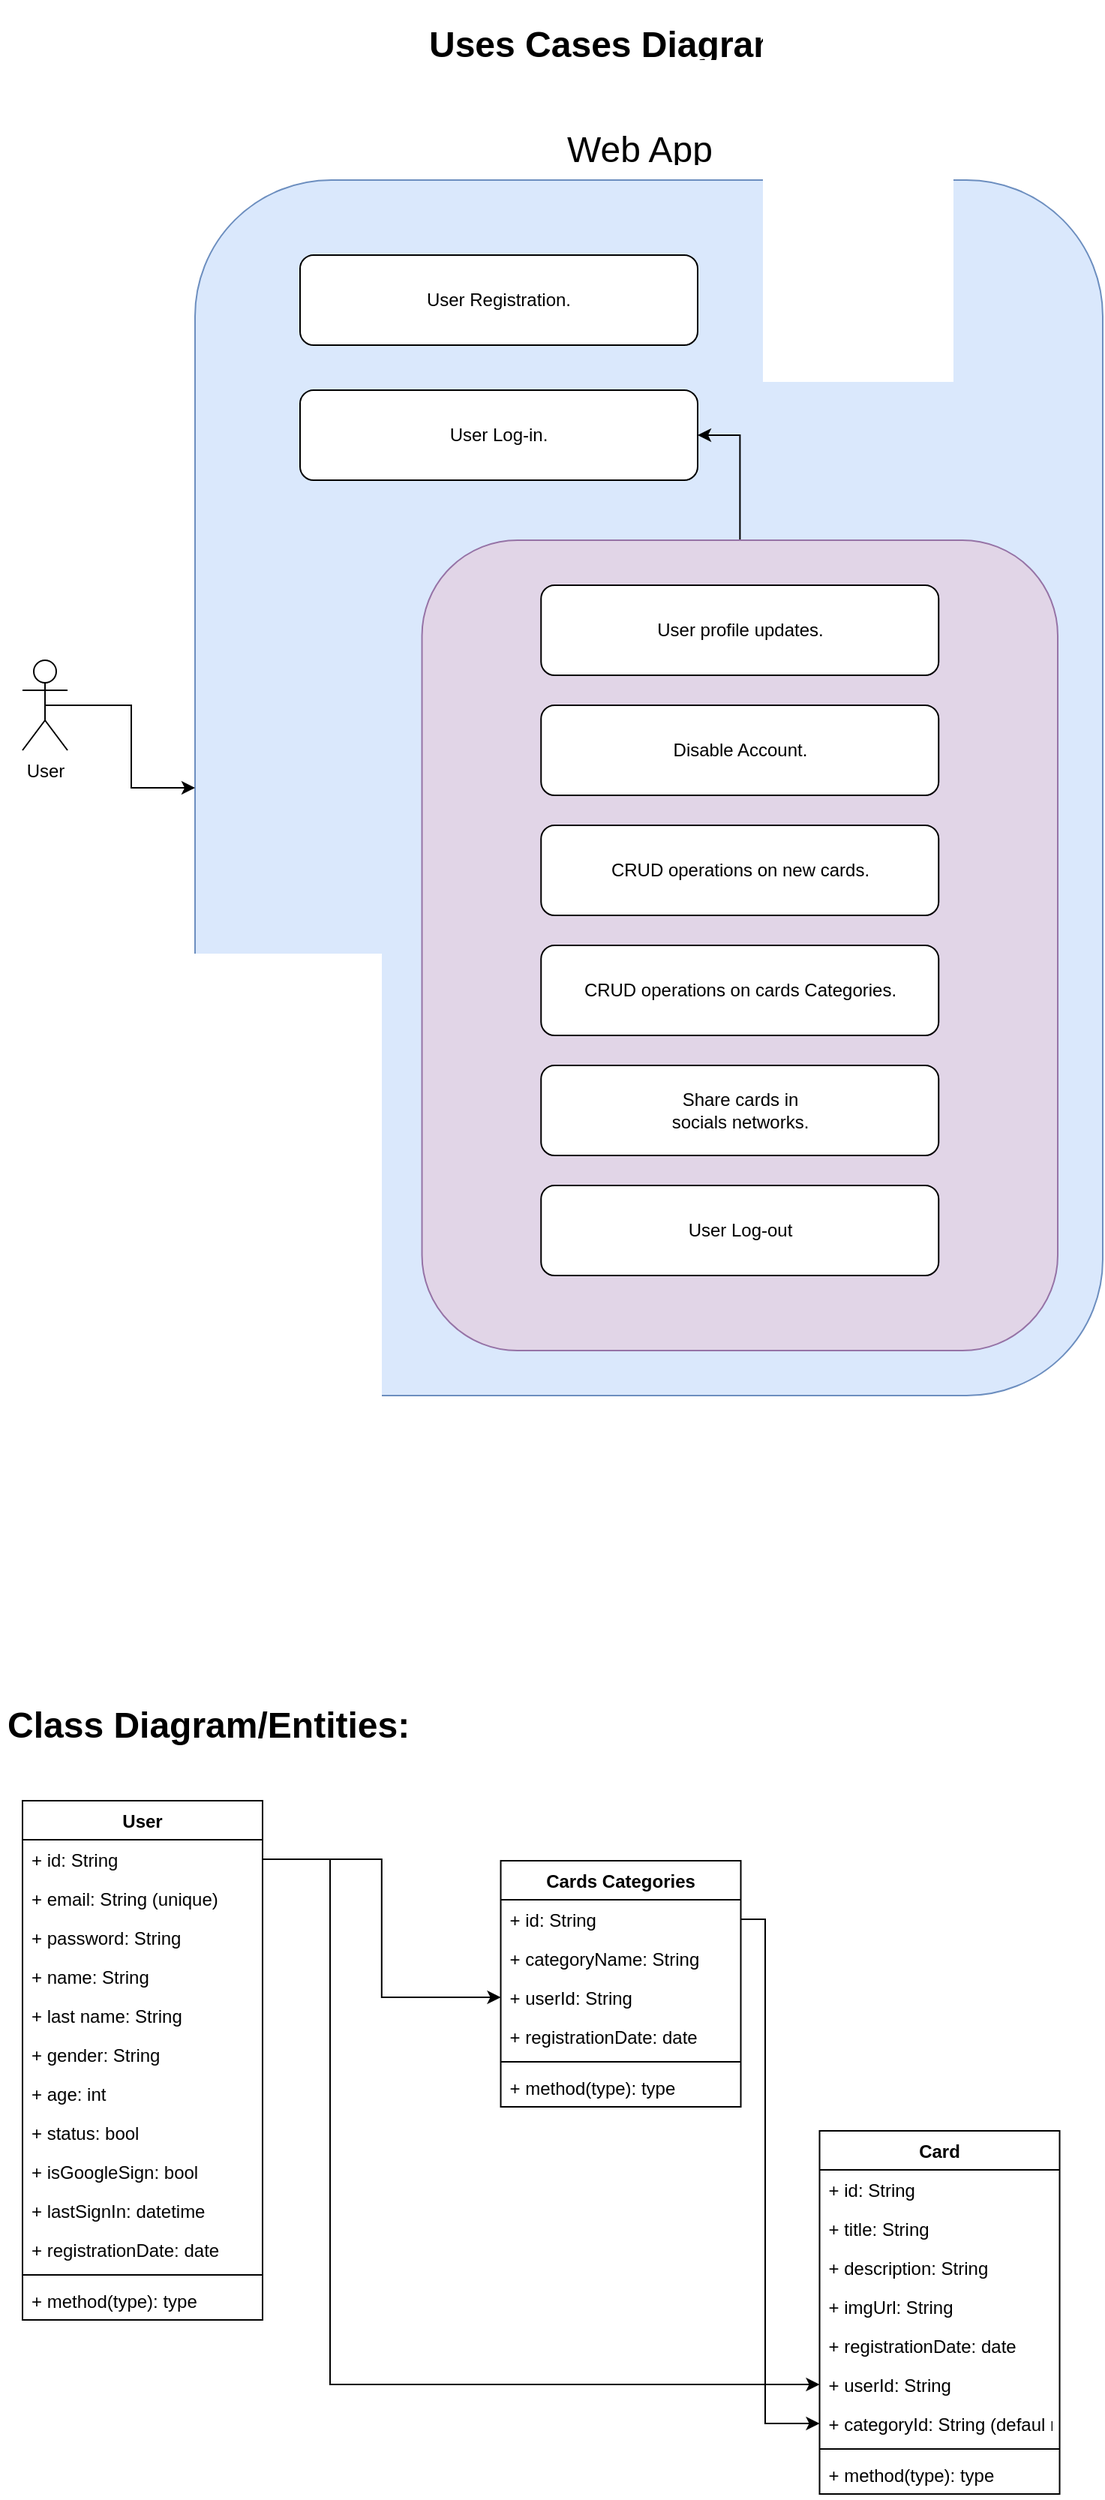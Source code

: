 <mxfile version="16.6.1" type="device"><diagram id="hqydYOj88njGJQ5bZAyL" name="Page-1"><mxGraphModel dx="1240" dy="643" grid="1" gridSize="10" guides="1" tooltips="1" connect="1" arrows="1" fold="1" page="1" pageScale="1" pageWidth="850" pageHeight="1100" math="0" shadow="0"><root><mxCell id="0"/><mxCell id="1" parent="0"/><mxCell id="1XjW4-CQzOCEq3eOHZVf-1" value="" style="rounded=1;whiteSpace=wrap;html=1;fillColor=#dae8fc;strokeColor=#6c8ebf;" vertex="1" parent="1"><mxGeometry x="160" y="150" width="605" height="810" as="geometry"/></mxCell><mxCell id="1XjW4-CQzOCEq3eOHZVf-2" value="&lt;h1&gt;&lt;span style=&quot;font-weight: normal&quot;&gt;Web App&lt;/span&gt;&lt;/h1&gt;" style="text;html=1;strokeColor=none;fillColor=none;spacing=5;spacingTop=-20;whiteSpace=wrap;overflow=hidden;rounded=0;" vertex="1" parent="1"><mxGeometry x="402.5" y="110" width="120" height="30" as="geometry"/></mxCell><mxCell id="1XjW4-CQzOCEq3eOHZVf-3" value="User Registration." style="rounded=1;whiteSpace=wrap;html=1;" vertex="1" parent="1"><mxGeometry x="230" y="200" width="265" height="60" as="geometry"/></mxCell><mxCell id="1XjW4-CQzOCEq3eOHZVf-4" value="User Log-in." style="rounded=1;whiteSpace=wrap;html=1;" vertex="1" parent="1"><mxGeometry x="230" y="290" width="265" height="60" as="geometry"/></mxCell><mxCell id="1XjW4-CQzOCEq3eOHZVf-13" style="edgeStyle=orthogonalEdgeStyle;rounded=0;orthogonalLoop=1;jettySize=auto;html=1;exitX=0.5;exitY=0.5;exitDx=0;exitDy=0;exitPerimeter=0;" edge="1" parent="1" source="1XjW4-CQzOCEq3eOHZVf-6" target="1XjW4-CQzOCEq3eOHZVf-1"><mxGeometry relative="1" as="geometry"/></mxCell><mxCell id="1XjW4-CQzOCEq3eOHZVf-6" value="User" style="shape=umlActor;verticalLabelPosition=bottom;verticalAlign=top;html=1;outlineConnect=0;" vertex="1" parent="1"><mxGeometry x="45" y="470" width="30" height="60" as="geometry"/></mxCell><mxCell id="1XjW4-CQzOCEq3eOHZVf-8" style="edgeStyle=orthogonalEdgeStyle;rounded=0;orthogonalLoop=1;jettySize=auto;html=1;entryX=1;entryY=0.5;entryDx=0;entryDy=0;" edge="1" parent="1" source="1XjW4-CQzOCEq3eOHZVf-7" target="1XjW4-CQzOCEq3eOHZVf-4"><mxGeometry relative="1" as="geometry"/></mxCell><mxCell id="1XjW4-CQzOCEq3eOHZVf-7" value="" style="rounded=1;whiteSpace=wrap;html=1;fillColor=#e1d5e7;strokeColor=#9673a6;" vertex="1" parent="1"><mxGeometry x="311.26" y="390" width="423.75" height="540" as="geometry"/></mxCell><mxCell id="1XjW4-CQzOCEq3eOHZVf-5" value="User profile updates." style="rounded=1;whiteSpace=wrap;html=1;" vertex="1" parent="1"><mxGeometry x="390.63" y="420" width="265" height="60" as="geometry"/></mxCell><mxCell id="1XjW4-CQzOCEq3eOHZVf-9" value="Disable Account." style="rounded=1;whiteSpace=wrap;html=1;" vertex="1" parent="1"><mxGeometry x="390.63" y="500" width="265" height="60" as="geometry"/></mxCell><mxCell id="1XjW4-CQzOCEq3eOHZVf-10" value="CRUD operations on new cards." style="rounded=1;whiteSpace=wrap;html=1;" vertex="1" parent="1"><mxGeometry x="390.63" y="580" width="265" height="60" as="geometry"/></mxCell><mxCell id="1XjW4-CQzOCEq3eOHZVf-11" value="User Log-out" style="rounded=1;whiteSpace=wrap;html=1;" vertex="1" parent="1"><mxGeometry x="390.63" y="820" width="265" height="60" as="geometry"/></mxCell><mxCell id="1XjW4-CQzOCEq3eOHZVf-12" value="Share cards in&lt;br&gt;socials networks." style="rounded=1;whiteSpace=wrap;html=1;" vertex="1" parent="1"><mxGeometry x="390.63" y="740" width="265" height="60" as="geometry"/></mxCell><mxCell id="1XjW4-CQzOCEq3eOHZVf-15" value="&lt;h1&gt;Class Diagram/Entities:&lt;/h1&gt;" style="text;html=1;strokeColor=none;fillColor=none;spacing=5;spacingTop=-20;whiteSpace=wrap;overflow=hidden;rounded=0;" vertex="1" parent="1"><mxGeometry x="30" y="1160" width="315" height="40" as="geometry"/></mxCell><mxCell id="1XjW4-CQzOCEq3eOHZVf-16" value="&lt;h1&gt;Uses Cases Diagram:&lt;/h1&gt;" style="text;html=1;strokeColor=none;fillColor=none;spacing=5;spacingTop=-20;whiteSpace=wrap;overflow=hidden;rounded=0;" vertex="1" parent="1"><mxGeometry x="311.26" y="40" width="265" height="30" as="geometry"/></mxCell><mxCell id="1XjW4-CQzOCEq3eOHZVf-18" value="User" style="swimlane;fontStyle=1;align=center;verticalAlign=top;childLayout=stackLayout;horizontal=1;startSize=26;horizontalStack=0;resizeParent=1;resizeParentMax=0;resizeLast=0;collapsible=1;marginBottom=0;" vertex="1" parent="1"><mxGeometry x="45" y="1230" width="160" height="346" as="geometry"/></mxCell><mxCell id="1XjW4-CQzOCEq3eOHZVf-35" value="+ id: String" style="text;strokeColor=none;fillColor=none;align=left;verticalAlign=top;spacingLeft=4;spacingRight=4;overflow=hidden;rotatable=0;points=[[0,0.5],[1,0.5]];portConstraint=eastwest;" vertex="1" parent="1XjW4-CQzOCEq3eOHZVf-18"><mxGeometry y="26" width="160" height="26" as="geometry"/></mxCell><mxCell id="1XjW4-CQzOCEq3eOHZVf-19" value="+ email: String (unique)" style="text;strokeColor=none;fillColor=none;align=left;verticalAlign=top;spacingLeft=4;spacingRight=4;overflow=hidden;rotatable=0;points=[[0,0.5],[1,0.5]];portConstraint=eastwest;" vertex="1" parent="1XjW4-CQzOCEq3eOHZVf-18"><mxGeometry y="52" width="160" height="26" as="geometry"/></mxCell><mxCell id="1XjW4-CQzOCEq3eOHZVf-23" value="+ password: String" style="text;strokeColor=none;fillColor=none;align=left;verticalAlign=top;spacingLeft=4;spacingRight=4;overflow=hidden;rotatable=0;points=[[0,0.5],[1,0.5]];portConstraint=eastwest;" vertex="1" parent="1XjW4-CQzOCEq3eOHZVf-18"><mxGeometry y="78" width="160" height="26" as="geometry"/></mxCell><mxCell id="1XjW4-CQzOCEq3eOHZVf-24" value="+ name: String" style="text;strokeColor=none;fillColor=none;align=left;verticalAlign=top;spacingLeft=4;spacingRight=4;overflow=hidden;rotatable=0;points=[[0,0.5],[1,0.5]];portConstraint=eastwest;" vertex="1" parent="1XjW4-CQzOCEq3eOHZVf-18"><mxGeometry y="104" width="160" height="26" as="geometry"/></mxCell><mxCell id="1XjW4-CQzOCEq3eOHZVf-25" value="+ last name: String" style="text;strokeColor=none;fillColor=none;align=left;verticalAlign=top;spacingLeft=4;spacingRight=4;overflow=hidden;rotatable=0;points=[[0,0.5],[1,0.5]];portConstraint=eastwest;" vertex="1" parent="1XjW4-CQzOCEq3eOHZVf-18"><mxGeometry y="130" width="160" height="26" as="geometry"/></mxCell><mxCell id="1XjW4-CQzOCEq3eOHZVf-29" value="+ gender: String" style="text;strokeColor=none;fillColor=none;align=left;verticalAlign=top;spacingLeft=4;spacingRight=4;overflow=hidden;rotatable=0;points=[[0,0.5],[1,0.5]];portConstraint=eastwest;" vertex="1" parent="1XjW4-CQzOCEq3eOHZVf-18"><mxGeometry y="156" width="160" height="26" as="geometry"/></mxCell><mxCell id="1XjW4-CQzOCEq3eOHZVf-30" value="+ age: int" style="text;strokeColor=none;fillColor=none;align=left;verticalAlign=top;spacingLeft=4;spacingRight=4;overflow=hidden;rotatable=0;points=[[0,0.5],[1,0.5]];portConstraint=eastwest;" vertex="1" parent="1XjW4-CQzOCEq3eOHZVf-18"><mxGeometry y="182" width="160" height="26" as="geometry"/></mxCell><mxCell id="1XjW4-CQzOCEq3eOHZVf-26" value="+ status: bool" style="text;strokeColor=none;fillColor=none;align=left;verticalAlign=top;spacingLeft=4;spacingRight=4;overflow=hidden;rotatable=0;points=[[0,0.5],[1,0.5]];portConstraint=eastwest;" vertex="1" parent="1XjW4-CQzOCEq3eOHZVf-18"><mxGeometry y="208" width="160" height="26" as="geometry"/></mxCell><mxCell id="1XjW4-CQzOCEq3eOHZVf-27" value="+ isGoogleSign: bool" style="text;strokeColor=none;fillColor=none;align=left;verticalAlign=top;spacingLeft=4;spacingRight=4;overflow=hidden;rotatable=0;points=[[0,0.5],[1,0.5]];portConstraint=eastwest;" vertex="1" parent="1XjW4-CQzOCEq3eOHZVf-18"><mxGeometry y="234" width="160" height="26" as="geometry"/></mxCell><mxCell id="1XjW4-CQzOCEq3eOHZVf-56" value="+ lastSignIn: datetime" style="text;strokeColor=none;fillColor=none;align=left;verticalAlign=top;spacingLeft=4;spacingRight=4;overflow=hidden;rotatable=0;points=[[0,0.5],[1,0.5]];portConstraint=eastwest;" vertex="1" parent="1XjW4-CQzOCEq3eOHZVf-18"><mxGeometry y="260" width="160" height="26" as="geometry"/></mxCell><mxCell id="1XjW4-CQzOCEq3eOHZVf-28" value="+ registrationDate: date" style="text;strokeColor=none;fillColor=none;align=left;verticalAlign=top;spacingLeft=4;spacingRight=4;overflow=hidden;rotatable=0;points=[[0,0.5],[1,0.5]];portConstraint=eastwest;" vertex="1" parent="1XjW4-CQzOCEq3eOHZVf-18"><mxGeometry y="286" width="160" height="26" as="geometry"/></mxCell><mxCell id="1XjW4-CQzOCEq3eOHZVf-20" value="" style="line;strokeWidth=1;fillColor=none;align=left;verticalAlign=middle;spacingTop=-1;spacingLeft=3;spacingRight=3;rotatable=0;labelPosition=right;points=[];portConstraint=eastwest;" vertex="1" parent="1XjW4-CQzOCEq3eOHZVf-18"><mxGeometry y="312" width="160" height="8" as="geometry"/></mxCell><mxCell id="1XjW4-CQzOCEq3eOHZVf-21" value="+ method(type): type" style="text;strokeColor=none;fillColor=none;align=left;verticalAlign=top;spacingLeft=4;spacingRight=4;overflow=hidden;rotatable=0;points=[[0,0.5],[1,0.5]];portConstraint=eastwest;" vertex="1" parent="1XjW4-CQzOCEq3eOHZVf-18"><mxGeometry y="320" width="160" height="26" as="geometry"/></mxCell><mxCell id="1XjW4-CQzOCEq3eOHZVf-22" style="edgeStyle=orthogonalEdgeStyle;rounded=0;orthogonalLoop=1;jettySize=auto;html=1;exitX=0.5;exitY=1;exitDx=0;exitDy=0;" edge="1" parent="1" source="1XjW4-CQzOCEq3eOHZVf-16" target="1XjW4-CQzOCEq3eOHZVf-16"><mxGeometry relative="1" as="geometry"/></mxCell><mxCell id="1XjW4-CQzOCEq3eOHZVf-31" value="Card" style="swimlane;fontStyle=1;align=center;verticalAlign=top;childLayout=stackLayout;horizontal=1;startSize=26;horizontalStack=0;resizeParent=1;resizeParentMax=0;resizeLast=0;collapsible=1;marginBottom=0;" vertex="1" parent="1"><mxGeometry x="576.26" y="1450" width="160" height="242" as="geometry"/></mxCell><mxCell id="1XjW4-CQzOCEq3eOHZVf-32" value="+ id: String" style="text;strokeColor=none;fillColor=none;align=left;verticalAlign=top;spacingLeft=4;spacingRight=4;overflow=hidden;rotatable=0;points=[[0,0.5],[1,0.5]];portConstraint=eastwest;" vertex="1" parent="1XjW4-CQzOCEq3eOHZVf-31"><mxGeometry y="26" width="160" height="26" as="geometry"/></mxCell><mxCell id="1XjW4-CQzOCEq3eOHZVf-36" value="+ title: String" style="text;strokeColor=none;fillColor=none;align=left;verticalAlign=top;spacingLeft=4;spacingRight=4;overflow=hidden;rotatable=0;points=[[0,0.5],[1,0.5]];portConstraint=eastwest;" vertex="1" parent="1XjW4-CQzOCEq3eOHZVf-31"><mxGeometry y="52" width="160" height="26" as="geometry"/></mxCell><mxCell id="1XjW4-CQzOCEq3eOHZVf-37" value="+ description: String" style="text;strokeColor=none;fillColor=none;align=left;verticalAlign=top;spacingLeft=4;spacingRight=4;overflow=hidden;rotatable=0;points=[[0,0.5],[1,0.5]];portConstraint=eastwest;" vertex="1" parent="1XjW4-CQzOCEq3eOHZVf-31"><mxGeometry y="78" width="160" height="26" as="geometry"/></mxCell><mxCell id="1XjW4-CQzOCEq3eOHZVf-38" value="+ imgUrl: String" style="text;strokeColor=none;fillColor=none;align=left;verticalAlign=top;spacingLeft=4;spacingRight=4;overflow=hidden;rotatable=0;points=[[0,0.5],[1,0.5]];portConstraint=eastwest;" vertex="1" parent="1XjW4-CQzOCEq3eOHZVf-31"><mxGeometry y="104" width="160" height="26" as="geometry"/></mxCell><mxCell id="1XjW4-CQzOCEq3eOHZVf-39" value="+ registrationDate: date" style="text;strokeColor=none;fillColor=none;align=left;verticalAlign=top;spacingLeft=4;spacingRight=4;overflow=hidden;rotatable=0;points=[[0,0.5],[1,0.5]];portConstraint=eastwest;" vertex="1" parent="1XjW4-CQzOCEq3eOHZVf-31"><mxGeometry y="130" width="160" height="26" as="geometry"/></mxCell><mxCell id="1XjW4-CQzOCEq3eOHZVf-40" value="+ userId: String" style="text;strokeColor=none;fillColor=none;align=left;verticalAlign=top;spacingLeft=4;spacingRight=4;overflow=hidden;rotatable=0;points=[[0,0.5],[1,0.5]];portConstraint=eastwest;" vertex="1" parent="1XjW4-CQzOCEq3eOHZVf-31"><mxGeometry y="156" width="160" height="26" as="geometry"/></mxCell><mxCell id="1XjW4-CQzOCEq3eOHZVf-45" value="+ categoryId: String (defaul no-category)" style="text;strokeColor=none;fillColor=none;align=left;verticalAlign=top;spacingLeft=4;spacingRight=4;overflow=hidden;rotatable=0;points=[[0,0.5],[1,0.5]];portConstraint=eastwest;" vertex="1" parent="1XjW4-CQzOCEq3eOHZVf-31"><mxGeometry y="182" width="160" height="26" as="geometry"/></mxCell><mxCell id="1XjW4-CQzOCEq3eOHZVf-33" value="" style="line;strokeWidth=1;fillColor=none;align=left;verticalAlign=middle;spacingTop=-1;spacingLeft=3;spacingRight=3;rotatable=0;labelPosition=right;points=[];portConstraint=eastwest;" vertex="1" parent="1XjW4-CQzOCEq3eOHZVf-31"><mxGeometry y="208" width="160" height="8" as="geometry"/></mxCell><mxCell id="1XjW4-CQzOCEq3eOHZVf-34" value="+ method(type): type" style="text;strokeColor=none;fillColor=none;align=left;verticalAlign=top;spacingLeft=4;spacingRight=4;overflow=hidden;rotatable=0;points=[[0,0.5],[1,0.5]];portConstraint=eastwest;" vertex="1" parent="1XjW4-CQzOCEq3eOHZVf-31"><mxGeometry y="216" width="160" height="26" as="geometry"/></mxCell><mxCell id="1XjW4-CQzOCEq3eOHZVf-41" value="Cards Categories" style="swimlane;fontStyle=1;align=center;verticalAlign=top;childLayout=stackLayout;horizontal=1;startSize=26;horizontalStack=0;resizeParent=1;resizeParentMax=0;resizeLast=0;collapsible=1;marginBottom=0;" vertex="1" parent="1"><mxGeometry x="363.76" y="1270" width="160" height="164" as="geometry"/></mxCell><mxCell id="1XjW4-CQzOCEq3eOHZVf-42" value="+ id: String" style="text;strokeColor=none;fillColor=none;align=left;verticalAlign=top;spacingLeft=4;spacingRight=4;overflow=hidden;rotatable=0;points=[[0,0.5],[1,0.5]];portConstraint=eastwest;" vertex="1" parent="1XjW4-CQzOCEq3eOHZVf-41"><mxGeometry y="26" width="160" height="26" as="geometry"/></mxCell><mxCell id="1XjW4-CQzOCEq3eOHZVf-47" value="+ categoryName: String" style="text;strokeColor=none;fillColor=none;align=left;verticalAlign=top;spacingLeft=4;spacingRight=4;overflow=hidden;rotatable=0;points=[[0,0.5],[1,0.5]];portConstraint=eastwest;" vertex="1" parent="1XjW4-CQzOCEq3eOHZVf-41"><mxGeometry y="52" width="160" height="26" as="geometry"/></mxCell><mxCell id="1XjW4-CQzOCEq3eOHZVf-51" value="+ userId: String" style="text;strokeColor=none;fillColor=none;align=left;verticalAlign=top;spacingLeft=4;spacingRight=4;overflow=hidden;rotatable=0;points=[[0,0.5],[1,0.5]];portConstraint=eastwest;" vertex="1" parent="1XjW4-CQzOCEq3eOHZVf-41"><mxGeometry y="78" width="160" height="26" as="geometry"/></mxCell><mxCell id="1XjW4-CQzOCEq3eOHZVf-52" value="+ registrationDate: date" style="text;strokeColor=none;fillColor=none;align=left;verticalAlign=top;spacingLeft=4;spacingRight=4;overflow=hidden;rotatable=0;points=[[0,0.5],[1,0.5]];portConstraint=eastwest;" vertex="1" parent="1XjW4-CQzOCEq3eOHZVf-41"><mxGeometry y="104" width="160" height="26" as="geometry"/></mxCell><mxCell id="1XjW4-CQzOCEq3eOHZVf-43" value="" style="line;strokeWidth=1;fillColor=none;align=left;verticalAlign=middle;spacingTop=-1;spacingLeft=3;spacingRight=3;rotatable=0;labelPosition=right;points=[];portConstraint=eastwest;" vertex="1" parent="1XjW4-CQzOCEq3eOHZVf-41"><mxGeometry y="130" width="160" height="8" as="geometry"/></mxCell><mxCell id="1XjW4-CQzOCEq3eOHZVf-44" value="+ method(type): type" style="text;strokeColor=none;fillColor=none;align=left;verticalAlign=top;spacingLeft=4;spacingRight=4;overflow=hidden;rotatable=0;points=[[0,0.5],[1,0.5]];portConstraint=eastwest;" vertex="1" parent="1XjW4-CQzOCEq3eOHZVf-41"><mxGeometry y="138" width="160" height="26" as="geometry"/></mxCell><mxCell id="1XjW4-CQzOCEq3eOHZVf-48" value="CRUD operations on cards Categories." style="rounded=1;whiteSpace=wrap;html=1;" vertex="1" parent="1"><mxGeometry x="390.63" y="660" width="265" height="60" as="geometry"/></mxCell><mxCell id="1XjW4-CQzOCEq3eOHZVf-53" style="edgeStyle=orthogonalEdgeStyle;rounded=0;orthogonalLoop=1;jettySize=auto;html=1;entryX=0;entryY=0.5;entryDx=0;entryDy=0;" edge="1" parent="1" source="1XjW4-CQzOCEq3eOHZVf-35" target="1XjW4-CQzOCEq3eOHZVf-51"><mxGeometry relative="1" as="geometry"/></mxCell><mxCell id="1XjW4-CQzOCEq3eOHZVf-54" style="edgeStyle=orthogonalEdgeStyle;rounded=0;orthogonalLoop=1;jettySize=auto;html=1;entryX=0;entryY=0.5;entryDx=0;entryDy=0;" edge="1" parent="1" source="1XjW4-CQzOCEq3eOHZVf-42" target="1XjW4-CQzOCEq3eOHZVf-45"><mxGeometry relative="1" as="geometry"><Array as="points"><mxPoint x="540" y="1309"/><mxPoint x="540" y="1645"/></Array></mxGeometry></mxCell><mxCell id="1XjW4-CQzOCEq3eOHZVf-55" style="edgeStyle=orthogonalEdgeStyle;rounded=0;orthogonalLoop=1;jettySize=auto;html=1;entryX=0;entryY=0.5;entryDx=0;entryDy=0;" edge="1" parent="1" source="1XjW4-CQzOCEq3eOHZVf-35" target="1XjW4-CQzOCEq3eOHZVf-40"><mxGeometry relative="1" as="geometry"><Array as="points"><mxPoint x="250" y="1269"/><mxPoint x="250" y="1619"/></Array></mxGeometry></mxCell></root></mxGraphModel></diagram></mxfile>